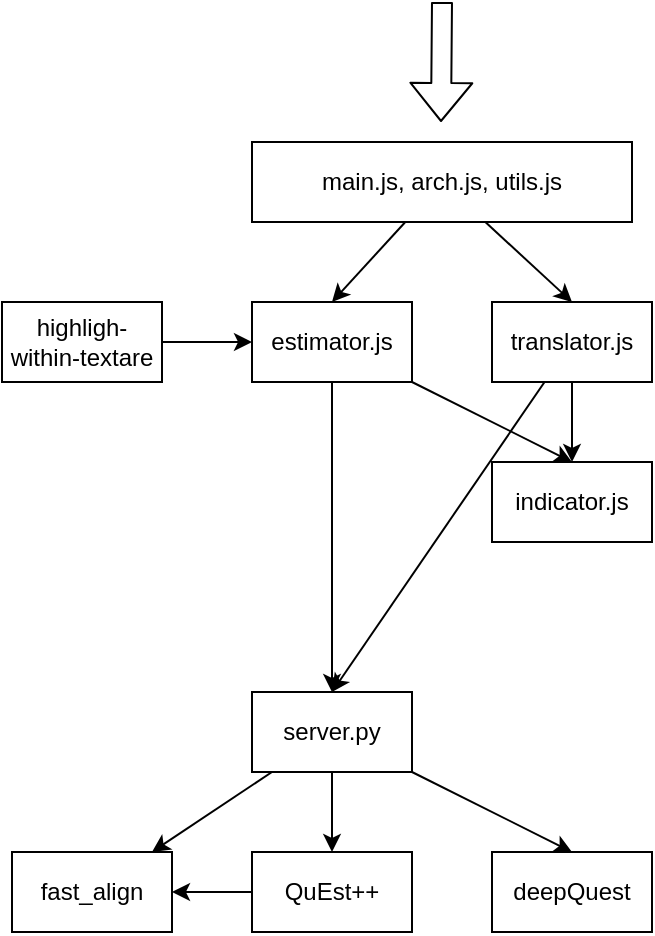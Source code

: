 <mxfile version="10.7.1"><diagram id="84fIIquxuU-51pbvaZjh" name="Page-1"><mxGraphModel dx="1162" dy="697" grid="1" gridSize="10" guides="1" tooltips="1" connect="1" arrows="1" fold="1" page="1" pageScale="1" pageWidth="827" pageHeight="1169" math="0" shadow="0"><root><mxCell id="0"/><mxCell id="1" parent="0"/><mxCell id="IVVR9MIRg0_JgyeRygds-10" style="rounded=0;orthogonalLoop=1;jettySize=auto;html=1;" edge="1" parent="1" source="IVVR9MIRg0_JgyeRygds-1" target="IVVR9MIRg0_JgyeRygds-7"><mxGeometry relative="1" as="geometry"/></mxCell><mxCell id="IVVR9MIRg0_JgyeRygds-11" style="edgeStyle=orthogonalEdgeStyle;rounded=0;orthogonalLoop=1;jettySize=auto;html=1;entryX=0.5;entryY=0;entryDx=0;entryDy=0;" edge="1" parent="1" source="IVVR9MIRg0_JgyeRygds-1" target="IVVR9MIRg0_JgyeRygds-8"><mxGeometry relative="1" as="geometry"/></mxCell><mxCell id="IVVR9MIRg0_JgyeRygds-12" style="rounded=0;orthogonalLoop=1;jettySize=auto;html=1;entryX=0.5;entryY=0;entryDx=0;entryDy=0;" edge="1" parent="1" source="IVVR9MIRg0_JgyeRygds-1" target="IVVR9MIRg0_JgyeRygds-9"><mxGeometry relative="1" as="geometry"/></mxCell><mxCell id="IVVR9MIRg0_JgyeRygds-1" value="server.py&lt;br&gt;" style="rounded=0;whiteSpace=wrap;html=1;" vertex="1" parent="1"><mxGeometry x="350" y="435" width="80" height="40" as="geometry"/></mxCell><mxCell id="IVVR9MIRg0_JgyeRygds-19" style="edgeStyle=none;rounded=0;orthogonalLoop=1;jettySize=auto;html=1;entryX=0.5;entryY=0;entryDx=0;entryDy=0;" edge="1" parent="1" source="IVVR9MIRg0_JgyeRygds-2" target="IVVR9MIRg0_JgyeRygds-3"><mxGeometry relative="1" as="geometry"/></mxCell><mxCell id="IVVR9MIRg0_JgyeRygds-20" style="edgeStyle=none;rounded=0;orthogonalLoop=1;jettySize=auto;html=1;entryX=0.5;entryY=0;entryDx=0;entryDy=0;" edge="1" parent="1" source="IVVR9MIRg0_JgyeRygds-2" target="IVVR9MIRg0_JgyeRygds-4"><mxGeometry relative="1" as="geometry"/></mxCell><mxCell id="IVVR9MIRg0_JgyeRygds-2" value="main.js,&amp;nbsp;arch.js, utils.js&lt;br&gt;" style="rounded=0;whiteSpace=wrap;html=1;" vertex="1" parent="1"><mxGeometry x="350" y="160" width="190" height="40" as="geometry"/></mxCell><mxCell id="IVVR9MIRg0_JgyeRygds-14" style="edgeStyle=orthogonalEdgeStyle;rounded=0;orthogonalLoop=1;jettySize=auto;html=1;entryX=0.5;entryY=0;entryDx=0;entryDy=0;" edge="1" parent="1" source="IVVR9MIRg0_JgyeRygds-3" target="IVVR9MIRg0_JgyeRygds-1"><mxGeometry relative="1" as="geometry"/></mxCell><mxCell id="IVVR9MIRg0_JgyeRygds-21" style="edgeStyle=none;rounded=0;orthogonalLoop=1;jettySize=auto;html=1;entryX=0.5;entryY=0;entryDx=0;entryDy=0;" edge="1" parent="1" source="IVVR9MIRg0_JgyeRygds-3" target="IVVR9MIRg0_JgyeRygds-6"><mxGeometry relative="1" as="geometry"/></mxCell><mxCell id="IVVR9MIRg0_JgyeRygds-3" value="estimator.js&lt;br&gt;" style="rounded=0;whiteSpace=wrap;html=1;" vertex="1" parent="1"><mxGeometry x="350" y="240" width="80" height="40" as="geometry"/></mxCell><mxCell id="IVVR9MIRg0_JgyeRygds-15" style="rounded=0;orthogonalLoop=1;jettySize=auto;html=1;entryX=0.5;entryY=0;entryDx=0;entryDy=0;" edge="1" parent="1" source="IVVR9MIRg0_JgyeRygds-4" target="IVVR9MIRg0_JgyeRygds-1"><mxGeometry relative="1" as="geometry"><mxPoint x="390" y="430" as="targetPoint"/></mxGeometry></mxCell><mxCell id="IVVR9MIRg0_JgyeRygds-22" style="edgeStyle=none;rounded=0;orthogonalLoop=1;jettySize=auto;html=1;entryX=0.5;entryY=0;entryDx=0;entryDy=0;" edge="1" parent="1" source="IVVR9MIRg0_JgyeRygds-4" target="IVVR9MIRg0_JgyeRygds-6"><mxGeometry relative="1" as="geometry"/></mxCell><mxCell id="IVVR9MIRg0_JgyeRygds-4" value="translator.js&lt;br&gt;" style="rounded=0;whiteSpace=wrap;html=1;" vertex="1" parent="1"><mxGeometry x="470" y="240" width="80" height="40" as="geometry"/></mxCell><mxCell id="IVVR9MIRg0_JgyeRygds-16" style="edgeStyle=none;rounded=0;orthogonalLoop=1;jettySize=auto;html=1;" edge="1" parent="1" source="IVVR9MIRg0_JgyeRygds-5" target="IVVR9MIRg0_JgyeRygds-3"><mxGeometry relative="1" as="geometry"/></mxCell><mxCell id="IVVR9MIRg0_JgyeRygds-5" value="highligh-within-textare&lt;br&gt;" style="rounded=0;whiteSpace=wrap;html=1;" vertex="1" parent="1"><mxGeometry x="225" y="240" width="80" height="40" as="geometry"/></mxCell><mxCell id="IVVR9MIRg0_JgyeRygds-6" value="indicator.js&lt;br&gt;" style="rounded=0;whiteSpace=wrap;html=1;" vertex="1" parent="1"><mxGeometry x="470" y="320" width="80" height="40" as="geometry"/></mxCell><mxCell id="IVVR9MIRg0_JgyeRygds-7" value="fast_align&lt;br&gt;" style="rounded=0;whiteSpace=wrap;html=1;" vertex="1" parent="1"><mxGeometry x="230" y="515" width="80" height="40" as="geometry"/></mxCell><mxCell id="IVVR9MIRg0_JgyeRygds-13" style="edgeStyle=orthogonalEdgeStyle;rounded=0;orthogonalLoop=1;jettySize=auto;html=1;entryX=1;entryY=0.5;entryDx=0;entryDy=0;" edge="1" parent="1" source="IVVR9MIRg0_JgyeRygds-8" target="IVVR9MIRg0_JgyeRygds-7"><mxGeometry relative="1" as="geometry"/></mxCell><mxCell id="IVVR9MIRg0_JgyeRygds-8" value="QuEst++&lt;br&gt;" style="rounded=0;whiteSpace=wrap;html=1;" vertex="1" parent="1"><mxGeometry x="350" y="515" width="80" height="40" as="geometry"/></mxCell><mxCell id="IVVR9MIRg0_JgyeRygds-9" value="deepQuest&lt;br&gt;" style="rounded=0;whiteSpace=wrap;html=1;" vertex="1" parent="1"><mxGeometry x="470" y="515" width="80" height="40" as="geometry"/></mxCell><mxCell id="IVVR9MIRg0_JgyeRygds-24" value="" style="shape=flexArrow;endArrow=classic;html=1;" edge="1" parent="1"><mxGeometry width="50" height="50" relative="1" as="geometry"><mxPoint x="445" y="90" as="sourcePoint"/><mxPoint x="444.5" y="150" as="targetPoint"/></mxGeometry></mxCell></root></mxGraphModel></diagram></mxfile>